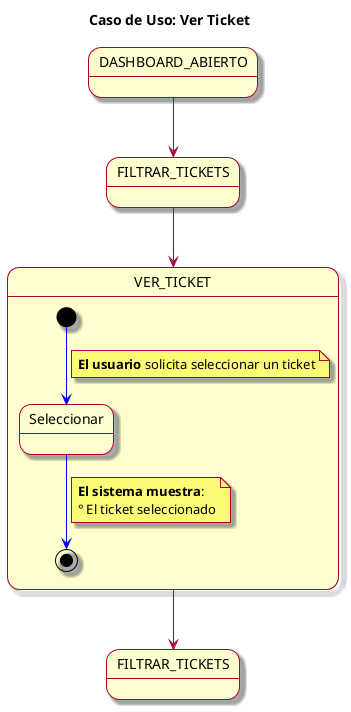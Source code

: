@startuml
skin rose
title Caso de Uso: Ver Ticket

state DASHBOARD_ABIERTO
state "FILTRAR_TICKETS" as FILTRAR_TICKETS2


DASHBOARD_ABIERTO --> FILTRAR_TICKETS
FILTRAR_TICKETS --> VER_TICKET
VER_TICKET --> FILTRAR_TICKETS2


state VER_TICKET {
[*] -[#blue]-> seleccionarOpcionVer
  note on link : **El usuario** solicita seleccionar un ticket
  state "Seleccionar" as seleccionarOpcionVer
  seleccionarOpcionVer -[#blue]-> [*]

note on link 
  **El sistema muestra**: 
  ° El ticket seleccionado
end note
  
}


@enduml